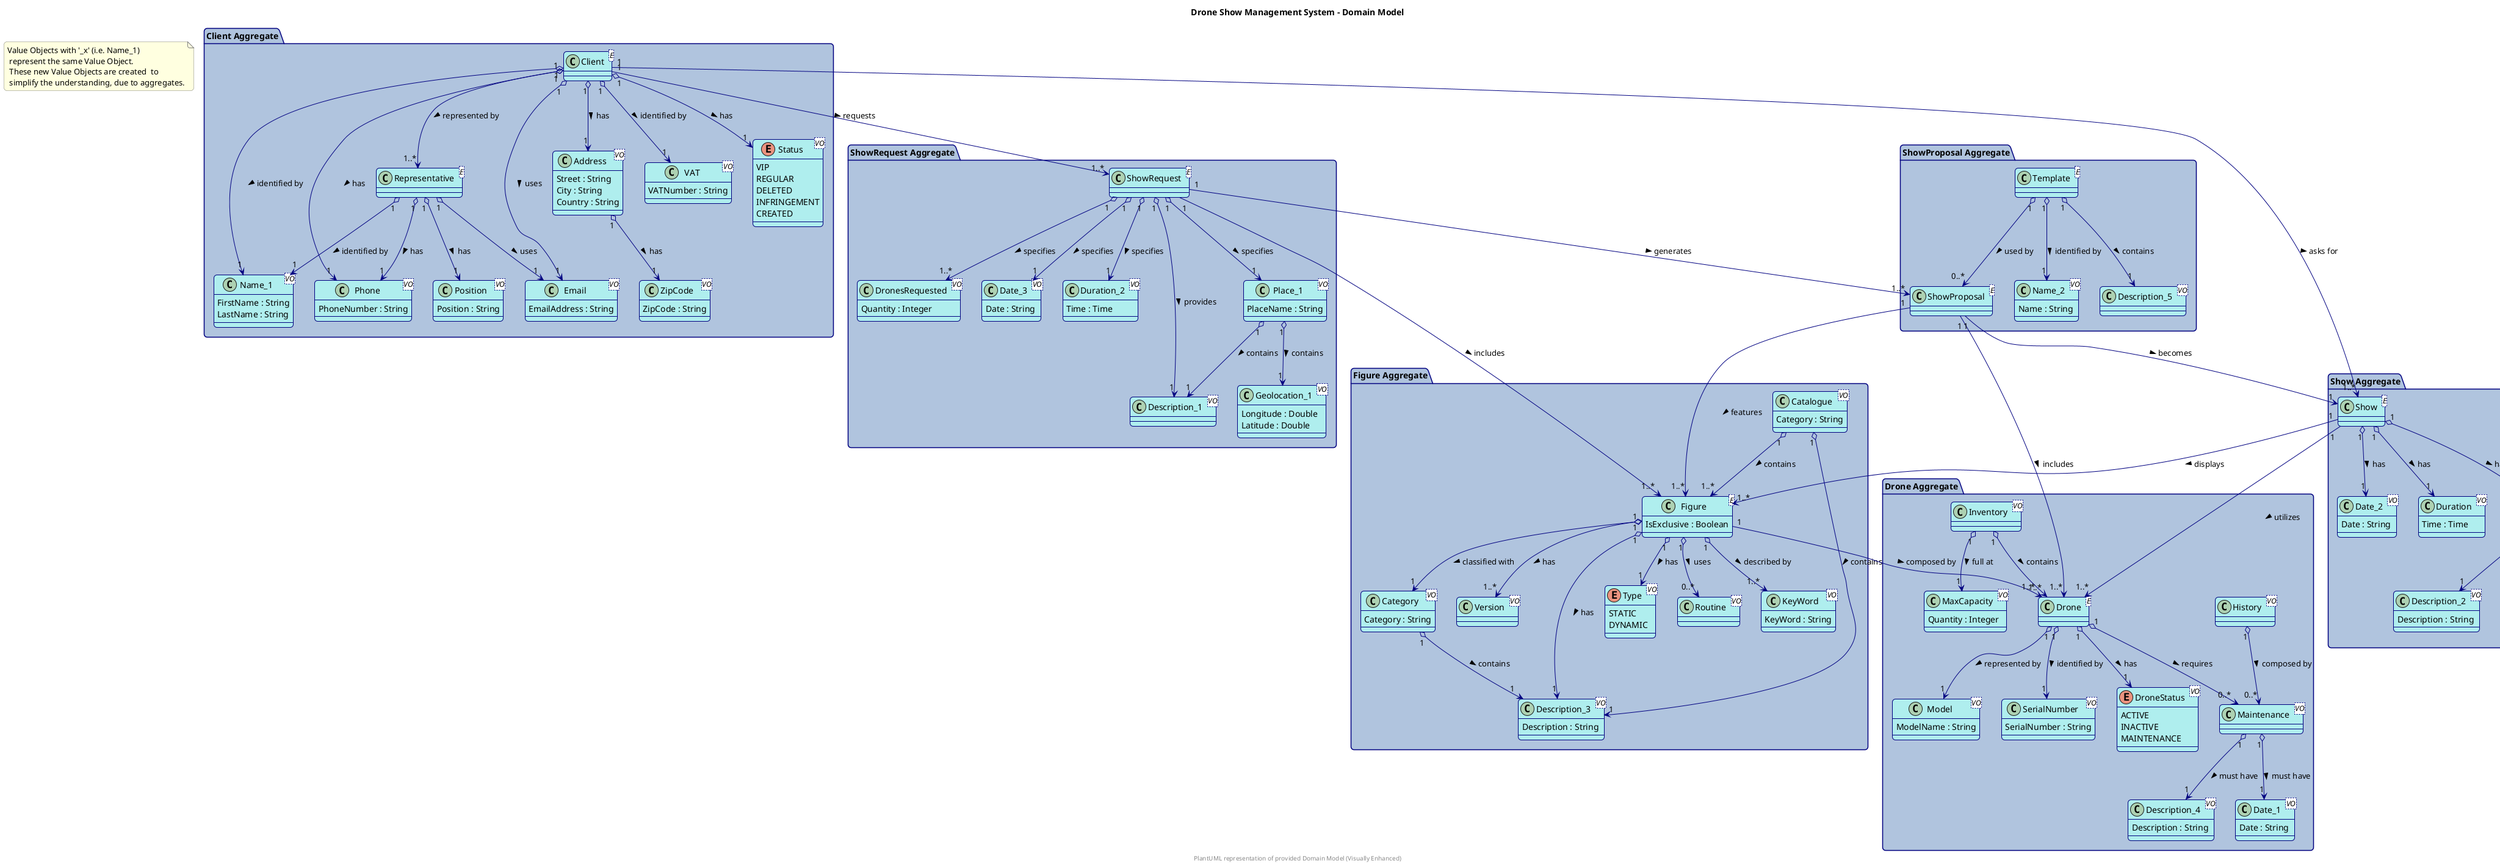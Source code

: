 @startuml
' Domain Model for Drone Show Management System - Visual Enhancements

skinparam handwritten false
skinparam shadowing false
skinparam roundcorner 10
skinparam class {
    BackgroundColor PaleTurquoise
    ArrowColor Navy
    BorderColor Navy
    BorderThickness 1
}
skinparam note {
    BackgroundColor LightYellow
    BorderColor Gray
}
skinparam package {
    BackgroundColor LightSteelBlue
    BorderColor Navy
    FontColor Navy
}
skinparam enum {
     BackgroundColor LightGoldenrodYellow
     BorderColor OrangeRed
}

note "Value Objects with '_x' (i.e. Name_1)\n represent the same Value Object.\n These new Value Objects are created  to  \n simplify the understanding, due to aggregates." as N1


package "Client Aggregate" <<Folder>> {
    class Client<E> {
    }
    class Representative<E> {
    }
    class Address<VO>{
        Street : String
        City : String
        Country : String
    }
    class ZipCode<VO>{
        ZipCode : String
    }
    class Name_1<VO> {
        FirstName : String
        LastName : String
    }
    class Phone <VO>{
        PhoneNumber : String
    }
    class Email <VO> {
        EmailAddress : String
    }
    class VAT <VO> {
        VATNumber : String
    }
    class Position <VO>{
        Position : String
    }

    enum Status <VO>{
        VIP
        REGULAR
        DELETED
        INFRINGEMENT
        CREATED
    }
}

package "Figure Aggregate" <<Folder>> {
    class Figure <E>{
        IsExclusive : Boolean
    }
    class Routine <VO> {
        }
    class KeyWord<VO> {
            KeyWord : String
        }
    class Category <VO>{
            Category : String
        }
    class Version <VO>{
             }

    class Catalogue <VO>{
        Category : String
    }
    class Description_3 <VO>{
        Description : String
    }

    enum Type <VO>{
        STATIC
        DYNAMIC
    }

}

package "ShowRequest Aggregate" <<Folder>>{
    class ShowRequest <E>{
    }

    class DronesRequested <VO>{
        Quantity : Integer
    }

    class Date_3 <VO>{
        Date : String
    }

    class Duration_2 <VO>{
        Time : Time
    }

    class Place_1 <VO>{
        PlaceName : String
    }

    class Geolocation_1 <VO>{
            Longitude : Double
            Latitude : Double
    }

    class Description_1<VO>{
    }

}

package "ShowProposal Aggregate" <<Folder>>{
     class ShowProposal <E>{
             }
     class Template<E> {
                       }

     class Name_2 <VO>{
        Name : String
                       }

     class Description_5<VO>{
     }

}


package "Show Aggregate" <<Folder>> {

    class Show <E>{
    }



     class Description_2 <VO>{
        Description : String
    }
    class Date_2 <VO>{
        Date : String
    }

     class Duration <VO>{
        Time : Time
    }

    class Place_2 <VO>{
        PlaceName : String
    }

    class Geolocation_2 <VO>{
                Longitude : Double
                Latitude : Double
    }

}

package "Drone Aggregate" <<Folder>> {
    class Drone <E>{
    }
    class Model <VO>{
        ModelName : String
    }
    class SerialNumber <VO>{
        SerialNumber : String
    }
    class Inventory <VO>{
    }
    class Maintenance <VO>{
    }
    class History <VO>{
    }

    class Description_4 <VO>{
        Description : String
    }

    class Date_1 <VO>{
        Date : String
    }

    class MaxCapacity <VO>{
        Quantity : Integer
    }

    enum DroneStatus <VO>{
        ACTIVE
        INACTIVE
        MAINTENANCE
    }
}


' --- Relationships ---

' Client Aggregate
Client "1" o--> "1..*" Representative : represented by >
Client "1" o--> "1" VAT : identified by >
Client "1" o--> "1" Status : has >
Client "1" o--> "1" Address : has >
Client "1" o--> "1" Name_1 : identified by >
Client "1" o--> "1" Phone : has >
Client "1" o--> "1" Email : uses >
Representative "1" o--> "1" Name_1: identified by >
Representative "1" o--> "1" Phone : has >
Representative "1" o--> "1" Email : uses >
Representative "1" o--> "1" Position : has >
Address "1" o--> "1" ZipCode : has >

' ShowRequest Aggregate
ShowRequest "1" o--> "1" Place_1 : specifies >
ShowRequest "1" o--> "1" Duration_2 : specifies >
ShowRequest "1" o--> "1" Description_1 : provides >
ShowRequest "1" o--> "1" Date_3 : specifies >
ShowRequest "1" o--> "1..*" DronesRequested : specifies >
Place_1 "1" o--> "1" Description_1 : contains >
Place_1 "1" o--> "1" Geolocation_1 : contains >

' ShowProposal Aggregate
Template "1" o--> "1" Description_5 : contains >
Template "1" o--> "1" Name_2 : identified by >
Template "1" o--> "0..*" ShowProposal : used by >


' Show Aggregate
Show "1" o--> "1" Duration : has >
Show "1" o--> "1" Place_2 : happens in >
Show "1" o--> "1" Date_2 : has >
Place_2 "1" o--> "1" Geolocation_2 : contains >
Place_2 "1" o--> "1" Description_2 : contains >

' Figure Aggregate
Figure "1" o--> "0..*" Routine : uses >
Figure "1" o--> "1..*" KeyWord : described by >
Figure "1" o--> "1" Category : classified with >
Figure "1" o--> "1..*" Version : has >
Figure "1" o--> "1" Description_3 : has >
Figure "1" o--> "1" Type : has >
Catalogue "1" o--> "1..*" Figure : contains >
Catalogue "1" o--> "1" Description_3 : contains >
Category "1" o--> "1" Description_3 : contains >


' Drone Aggregate
Drone "1" o--> "1" Model : represented by >
Drone "1" o--> "1" SerialNumber : identified by >
Drone "1" o--> "0..*" Maintenance : requires >
Drone "1" o--> "1" DroneStatus : has >
Maintenance "1" o--> "1" Description_4 : must have >
Maintenance "1" o--> "1" Date_1 : must have >
Inventory "1" o--> "1..*" Drone : contains >
Inventory "1" o--> "1" MaxCapacity : full at >
History "1" o--> "0..*" Maintenance : composed by >


' Inter-Aggregate Relationships
Client "1" --> "1..*" ShowRequest : requests >
Client "1" --> "1..*" Show : asks for >
ShowRequest "1" --> "1..*" Figure : includes >
ShowRequest "1" --> "1..*" ShowProposal : generates >
ShowProposal "1" --> "1..*" Drone : includes >
ShowProposal "1" --> "1..*" Figure : features >
ShowProposal "1" --> "1" Show : becomes >
Show "1" --> "1..*" Figure : displays >
Show "1" --> "1..*" Drone : utilizes >
Figure "1" --> "1..*" Drone : composed by >


title Drone Show Management System - Domain Model

center footer PlantUML representation of provided Domain Model (Visually Enhanced)

@enduml
